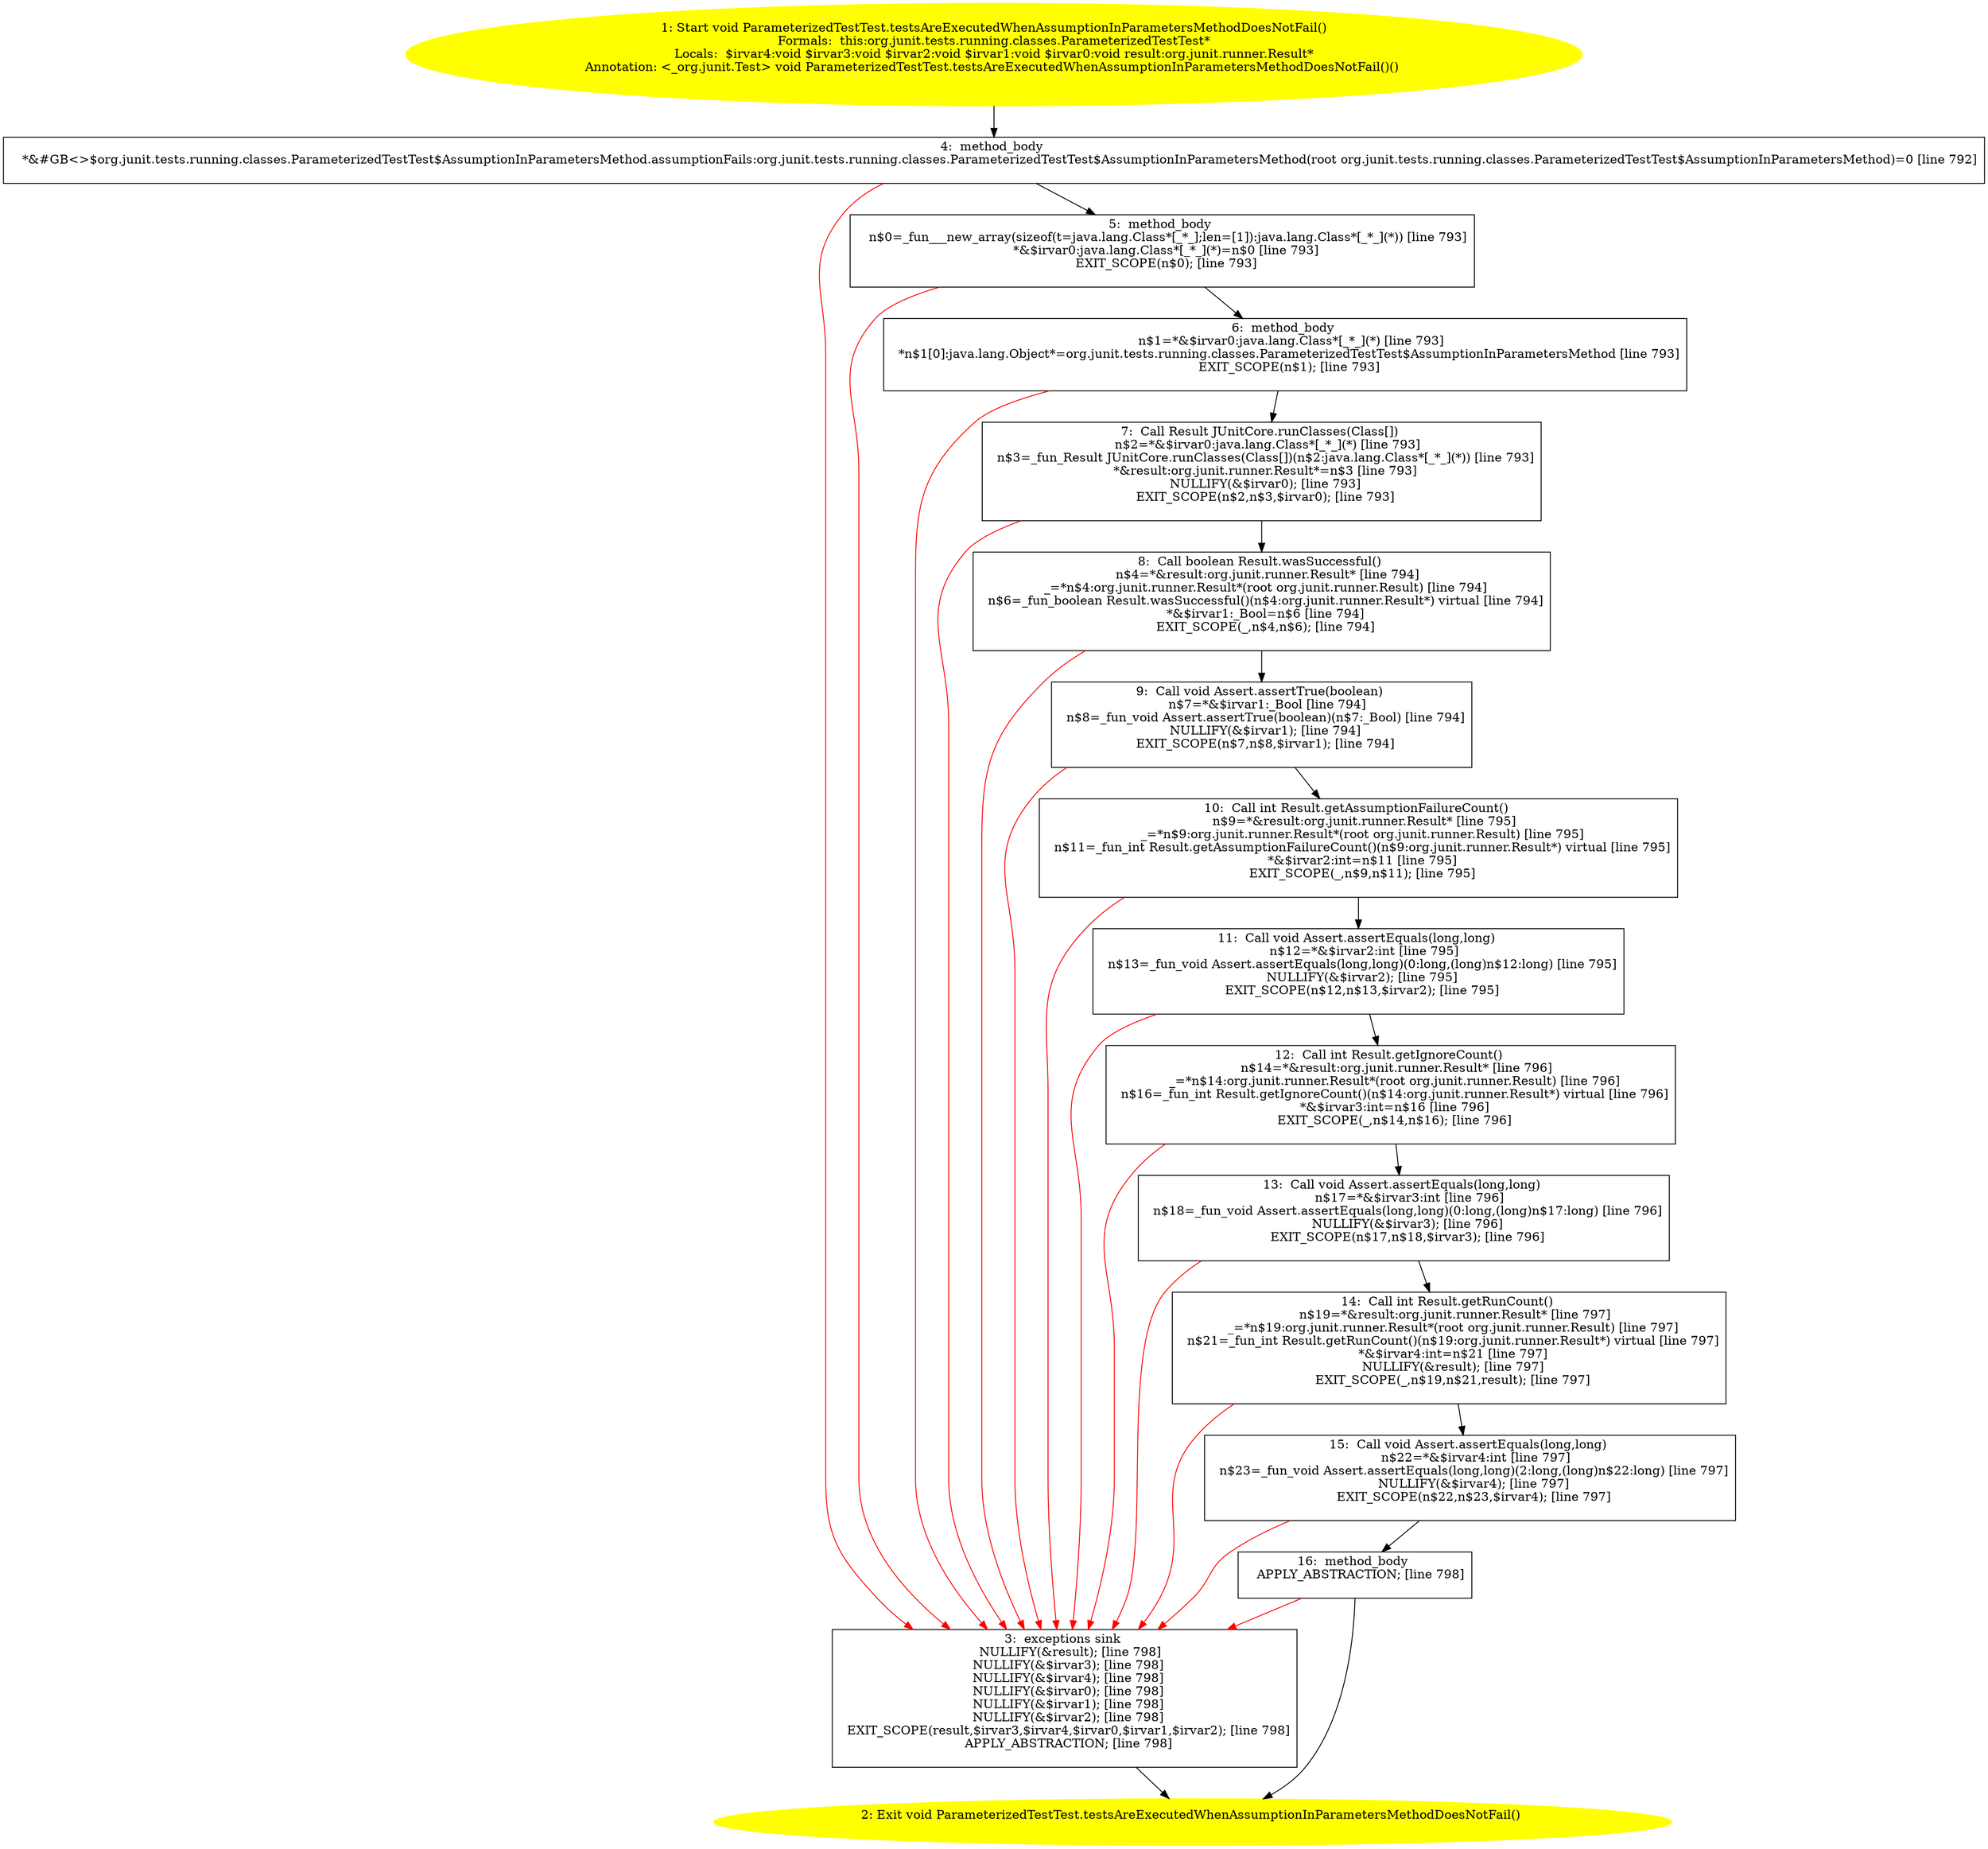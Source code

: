 /* @generated */
digraph cfg {
"org.junit.tests.running.classes.ParameterizedTestTest.testsAreExecutedWhenAssumptionInParametersMeth.e80d33c7e0641b1f893e84e59c8230b0_1" [label="1: Start void ParameterizedTestTest.testsAreExecutedWhenAssumptionInParametersMethodDoesNotFail()\nFormals:  this:org.junit.tests.running.classes.ParameterizedTestTest*\nLocals:  $irvar4:void $irvar3:void $irvar2:void $irvar1:void $irvar0:void result:org.junit.runner.Result*\nAnnotation: <_org.junit.Test> void ParameterizedTestTest.testsAreExecutedWhenAssumptionInParametersMethodDoesNotFail()() \n  " color=yellow style=filled]
	

	 "org.junit.tests.running.classes.ParameterizedTestTest.testsAreExecutedWhenAssumptionInParametersMeth.e80d33c7e0641b1f893e84e59c8230b0_1" -> "org.junit.tests.running.classes.ParameterizedTestTest.testsAreExecutedWhenAssumptionInParametersMeth.e80d33c7e0641b1f893e84e59c8230b0_4" ;
"org.junit.tests.running.classes.ParameterizedTestTest.testsAreExecutedWhenAssumptionInParametersMeth.e80d33c7e0641b1f893e84e59c8230b0_2" [label="2: Exit void ParameterizedTestTest.testsAreExecutedWhenAssumptionInParametersMethodDoesNotFail() \n  " color=yellow style=filled]
	

"org.junit.tests.running.classes.ParameterizedTestTest.testsAreExecutedWhenAssumptionInParametersMeth.e80d33c7e0641b1f893e84e59c8230b0_3" [label="3:  exceptions sink \n   NULLIFY(&result); [line 798]\n  NULLIFY(&$irvar3); [line 798]\n  NULLIFY(&$irvar4); [line 798]\n  NULLIFY(&$irvar0); [line 798]\n  NULLIFY(&$irvar1); [line 798]\n  NULLIFY(&$irvar2); [line 798]\n  EXIT_SCOPE(result,$irvar3,$irvar4,$irvar0,$irvar1,$irvar2); [line 798]\n  APPLY_ABSTRACTION; [line 798]\n " shape="box"]
	

	 "org.junit.tests.running.classes.ParameterizedTestTest.testsAreExecutedWhenAssumptionInParametersMeth.e80d33c7e0641b1f893e84e59c8230b0_3" -> "org.junit.tests.running.classes.ParameterizedTestTest.testsAreExecutedWhenAssumptionInParametersMeth.e80d33c7e0641b1f893e84e59c8230b0_2" ;
"org.junit.tests.running.classes.ParameterizedTestTest.testsAreExecutedWhenAssumptionInParametersMeth.e80d33c7e0641b1f893e84e59c8230b0_4" [label="4:  method_body \n   *&#GB<>$org.junit.tests.running.classes.ParameterizedTestTest$AssumptionInParametersMethod.assumptionFails:org.junit.tests.running.classes.ParameterizedTestTest$AssumptionInParametersMethod(root org.junit.tests.running.classes.ParameterizedTestTest$AssumptionInParametersMethod)=0 [line 792]\n " shape="box"]
	

	 "org.junit.tests.running.classes.ParameterizedTestTest.testsAreExecutedWhenAssumptionInParametersMeth.e80d33c7e0641b1f893e84e59c8230b0_4" -> "org.junit.tests.running.classes.ParameterizedTestTest.testsAreExecutedWhenAssumptionInParametersMeth.e80d33c7e0641b1f893e84e59c8230b0_5" ;
	 "org.junit.tests.running.classes.ParameterizedTestTest.testsAreExecutedWhenAssumptionInParametersMeth.e80d33c7e0641b1f893e84e59c8230b0_4" -> "org.junit.tests.running.classes.ParameterizedTestTest.testsAreExecutedWhenAssumptionInParametersMeth.e80d33c7e0641b1f893e84e59c8230b0_3" [color="red" ];
"org.junit.tests.running.classes.ParameterizedTestTest.testsAreExecutedWhenAssumptionInParametersMeth.e80d33c7e0641b1f893e84e59c8230b0_5" [label="5:  method_body \n   n$0=_fun___new_array(sizeof(t=java.lang.Class*[_*_];len=[1]):java.lang.Class*[_*_](*)) [line 793]\n  *&$irvar0:java.lang.Class*[_*_](*)=n$0 [line 793]\n  EXIT_SCOPE(n$0); [line 793]\n " shape="box"]
	

	 "org.junit.tests.running.classes.ParameterizedTestTest.testsAreExecutedWhenAssumptionInParametersMeth.e80d33c7e0641b1f893e84e59c8230b0_5" -> "org.junit.tests.running.classes.ParameterizedTestTest.testsAreExecutedWhenAssumptionInParametersMeth.e80d33c7e0641b1f893e84e59c8230b0_6" ;
	 "org.junit.tests.running.classes.ParameterizedTestTest.testsAreExecutedWhenAssumptionInParametersMeth.e80d33c7e0641b1f893e84e59c8230b0_5" -> "org.junit.tests.running.classes.ParameterizedTestTest.testsAreExecutedWhenAssumptionInParametersMeth.e80d33c7e0641b1f893e84e59c8230b0_3" [color="red" ];
"org.junit.tests.running.classes.ParameterizedTestTest.testsAreExecutedWhenAssumptionInParametersMeth.e80d33c7e0641b1f893e84e59c8230b0_6" [label="6:  method_body \n   n$1=*&$irvar0:java.lang.Class*[_*_](*) [line 793]\n  *n$1[0]:java.lang.Object*=org.junit.tests.running.classes.ParameterizedTestTest$AssumptionInParametersMethod [line 793]\n  EXIT_SCOPE(n$1); [line 793]\n " shape="box"]
	

	 "org.junit.tests.running.classes.ParameterizedTestTest.testsAreExecutedWhenAssumptionInParametersMeth.e80d33c7e0641b1f893e84e59c8230b0_6" -> "org.junit.tests.running.classes.ParameterizedTestTest.testsAreExecutedWhenAssumptionInParametersMeth.e80d33c7e0641b1f893e84e59c8230b0_7" ;
	 "org.junit.tests.running.classes.ParameterizedTestTest.testsAreExecutedWhenAssumptionInParametersMeth.e80d33c7e0641b1f893e84e59c8230b0_6" -> "org.junit.tests.running.classes.ParameterizedTestTest.testsAreExecutedWhenAssumptionInParametersMeth.e80d33c7e0641b1f893e84e59c8230b0_3" [color="red" ];
"org.junit.tests.running.classes.ParameterizedTestTest.testsAreExecutedWhenAssumptionInParametersMeth.e80d33c7e0641b1f893e84e59c8230b0_7" [label="7:  Call Result JUnitCore.runClasses(Class[]) \n   n$2=*&$irvar0:java.lang.Class*[_*_](*) [line 793]\n  n$3=_fun_Result JUnitCore.runClasses(Class[])(n$2:java.lang.Class*[_*_](*)) [line 793]\n  *&result:org.junit.runner.Result*=n$3 [line 793]\n  NULLIFY(&$irvar0); [line 793]\n  EXIT_SCOPE(n$2,n$3,$irvar0); [line 793]\n " shape="box"]
	

	 "org.junit.tests.running.classes.ParameterizedTestTest.testsAreExecutedWhenAssumptionInParametersMeth.e80d33c7e0641b1f893e84e59c8230b0_7" -> "org.junit.tests.running.classes.ParameterizedTestTest.testsAreExecutedWhenAssumptionInParametersMeth.e80d33c7e0641b1f893e84e59c8230b0_8" ;
	 "org.junit.tests.running.classes.ParameterizedTestTest.testsAreExecutedWhenAssumptionInParametersMeth.e80d33c7e0641b1f893e84e59c8230b0_7" -> "org.junit.tests.running.classes.ParameterizedTestTest.testsAreExecutedWhenAssumptionInParametersMeth.e80d33c7e0641b1f893e84e59c8230b0_3" [color="red" ];
"org.junit.tests.running.classes.ParameterizedTestTest.testsAreExecutedWhenAssumptionInParametersMeth.e80d33c7e0641b1f893e84e59c8230b0_8" [label="8:  Call boolean Result.wasSuccessful() \n   n$4=*&result:org.junit.runner.Result* [line 794]\n  _=*n$4:org.junit.runner.Result*(root org.junit.runner.Result) [line 794]\n  n$6=_fun_boolean Result.wasSuccessful()(n$4:org.junit.runner.Result*) virtual [line 794]\n  *&$irvar1:_Bool=n$6 [line 794]\n  EXIT_SCOPE(_,n$4,n$6); [line 794]\n " shape="box"]
	

	 "org.junit.tests.running.classes.ParameterizedTestTest.testsAreExecutedWhenAssumptionInParametersMeth.e80d33c7e0641b1f893e84e59c8230b0_8" -> "org.junit.tests.running.classes.ParameterizedTestTest.testsAreExecutedWhenAssumptionInParametersMeth.e80d33c7e0641b1f893e84e59c8230b0_9" ;
	 "org.junit.tests.running.classes.ParameterizedTestTest.testsAreExecutedWhenAssumptionInParametersMeth.e80d33c7e0641b1f893e84e59c8230b0_8" -> "org.junit.tests.running.classes.ParameterizedTestTest.testsAreExecutedWhenAssumptionInParametersMeth.e80d33c7e0641b1f893e84e59c8230b0_3" [color="red" ];
"org.junit.tests.running.classes.ParameterizedTestTest.testsAreExecutedWhenAssumptionInParametersMeth.e80d33c7e0641b1f893e84e59c8230b0_9" [label="9:  Call void Assert.assertTrue(boolean) \n   n$7=*&$irvar1:_Bool [line 794]\n  n$8=_fun_void Assert.assertTrue(boolean)(n$7:_Bool) [line 794]\n  NULLIFY(&$irvar1); [line 794]\n  EXIT_SCOPE(n$7,n$8,$irvar1); [line 794]\n " shape="box"]
	

	 "org.junit.tests.running.classes.ParameterizedTestTest.testsAreExecutedWhenAssumptionInParametersMeth.e80d33c7e0641b1f893e84e59c8230b0_9" -> "org.junit.tests.running.classes.ParameterizedTestTest.testsAreExecutedWhenAssumptionInParametersMeth.e80d33c7e0641b1f893e84e59c8230b0_10" ;
	 "org.junit.tests.running.classes.ParameterizedTestTest.testsAreExecutedWhenAssumptionInParametersMeth.e80d33c7e0641b1f893e84e59c8230b0_9" -> "org.junit.tests.running.classes.ParameterizedTestTest.testsAreExecutedWhenAssumptionInParametersMeth.e80d33c7e0641b1f893e84e59c8230b0_3" [color="red" ];
"org.junit.tests.running.classes.ParameterizedTestTest.testsAreExecutedWhenAssumptionInParametersMeth.e80d33c7e0641b1f893e84e59c8230b0_10" [label="10:  Call int Result.getAssumptionFailureCount() \n   n$9=*&result:org.junit.runner.Result* [line 795]\n  _=*n$9:org.junit.runner.Result*(root org.junit.runner.Result) [line 795]\n  n$11=_fun_int Result.getAssumptionFailureCount()(n$9:org.junit.runner.Result*) virtual [line 795]\n  *&$irvar2:int=n$11 [line 795]\n  EXIT_SCOPE(_,n$9,n$11); [line 795]\n " shape="box"]
	

	 "org.junit.tests.running.classes.ParameterizedTestTest.testsAreExecutedWhenAssumptionInParametersMeth.e80d33c7e0641b1f893e84e59c8230b0_10" -> "org.junit.tests.running.classes.ParameterizedTestTest.testsAreExecutedWhenAssumptionInParametersMeth.e80d33c7e0641b1f893e84e59c8230b0_11" ;
	 "org.junit.tests.running.classes.ParameterizedTestTest.testsAreExecutedWhenAssumptionInParametersMeth.e80d33c7e0641b1f893e84e59c8230b0_10" -> "org.junit.tests.running.classes.ParameterizedTestTest.testsAreExecutedWhenAssumptionInParametersMeth.e80d33c7e0641b1f893e84e59c8230b0_3" [color="red" ];
"org.junit.tests.running.classes.ParameterizedTestTest.testsAreExecutedWhenAssumptionInParametersMeth.e80d33c7e0641b1f893e84e59c8230b0_11" [label="11:  Call void Assert.assertEquals(long,long) \n   n$12=*&$irvar2:int [line 795]\n  n$13=_fun_void Assert.assertEquals(long,long)(0:long,(long)n$12:long) [line 795]\n  NULLIFY(&$irvar2); [line 795]\n  EXIT_SCOPE(n$12,n$13,$irvar2); [line 795]\n " shape="box"]
	

	 "org.junit.tests.running.classes.ParameterizedTestTest.testsAreExecutedWhenAssumptionInParametersMeth.e80d33c7e0641b1f893e84e59c8230b0_11" -> "org.junit.tests.running.classes.ParameterizedTestTest.testsAreExecutedWhenAssumptionInParametersMeth.e80d33c7e0641b1f893e84e59c8230b0_12" ;
	 "org.junit.tests.running.classes.ParameterizedTestTest.testsAreExecutedWhenAssumptionInParametersMeth.e80d33c7e0641b1f893e84e59c8230b0_11" -> "org.junit.tests.running.classes.ParameterizedTestTest.testsAreExecutedWhenAssumptionInParametersMeth.e80d33c7e0641b1f893e84e59c8230b0_3" [color="red" ];
"org.junit.tests.running.classes.ParameterizedTestTest.testsAreExecutedWhenAssumptionInParametersMeth.e80d33c7e0641b1f893e84e59c8230b0_12" [label="12:  Call int Result.getIgnoreCount() \n   n$14=*&result:org.junit.runner.Result* [line 796]\n  _=*n$14:org.junit.runner.Result*(root org.junit.runner.Result) [line 796]\n  n$16=_fun_int Result.getIgnoreCount()(n$14:org.junit.runner.Result*) virtual [line 796]\n  *&$irvar3:int=n$16 [line 796]\n  EXIT_SCOPE(_,n$14,n$16); [line 796]\n " shape="box"]
	

	 "org.junit.tests.running.classes.ParameterizedTestTest.testsAreExecutedWhenAssumptionInParametersMeth.e80d33c7e0641b1f893e84e59c8230b0_12" -> "org.junit.tests.running.classes.ParameterizedTestTest.testsAreExecutedWhenAssumptionInParametersMeth.e80d33c7e0641b1f893e84e59c8230b0_13" ;
	 "org.junit.tests.running.classes.ParameterizedTestTest.testsAreExecutedWhenAssumptionInParametersMeth.e80d33c7e0641b1f893e84e59c8230b0_12" -> "org.junit.tests.running.classes.ParameterizedTestTest.testsAreExecutedWhenAssumptionInParametersMeth.e80d33c7e0641b1f893e84e59c8230b0_3" [color="red" ];
"org.junit.tests.running.classes.ParameterizedTestTest.testsAreExecutedWhenAssumptionInParametersMeth.e80d33c7e0641b1f893e84e59c8230b0_13" [label="13:  Call void Assert.assertEquals(long,long) \n   n$17=*&$irvar3:int [line 796]\n  n$18=_fun_void Assert.assertEquals(long,long)(0:long,(long)n$17:long) [line 796]\n  NULLIFY(&$irvar3); [line 796]\n  EXIT_SCOPE(n$17,n$18,$irvar3); [line 796]\n " shape="box"]
	

	 "org.junit.tests.running.classes.ParameterizedTestTest.testsAreExecutedWhenAssumptionInParametersMeth.e80d33c7e0641b1f893e84e59c8230b0_13" -> "org.junit.tests.running.classes.ParameterizedTestTest.testsAreExecutedWhenAssumptionInParametersMeth.e80d33c7e0641b1f893e84e59c8230b0_14" ;
	 "org.junit.tests.running.classes.ParameterizedTestTest.testsAreExecutedWhenAssumptionInParametersMeth.e80d33c7e0641b1f893e84e59c8230b0_13" -> "org.junit.tests.running.classes.ParameterizedTestTest.testsAreExecutedWhenAssumptionInParametersMeth.e80d33c7e0641b1f893e84e59c8230b0_3" [color="red" ];
"org.junit.tests.running.classes.ParameterizedTestTest.testsAreExecutedWhenAssumptionInParametersMeth.e80d33c7e0641b1f893e84e59c8230b0_14" [label="14:  Call int Result.getRunCount() \n   n$19=*&result:org.junit.runner.Result* [line 797]\n  _=*n$19:org.junit.runner.Result*(root org.junit.runner.Result) [line 797]\n  n$21=_fun_int Result.getRunCount()(n$19:org.junit.runner.Result*) virtual [line 797]\n  *&$irvar4:int=n$21 [line 797]\n  NULLIFY(&result); [line 797]\n  EXIT_SCOPE(_,n$19,n$21,result); [line 797]\n " shape="box"]
	

	 "org.junit.tests.running.classes.ParameterizedTestTest.testsAreExecutedWhenAssumptionInParametersMeth.e80d33c7e0641b1f893e84e59c8230b0_14" -> "org.junit.tests.running.classes.ParameterizedTestTest.testsAreExecutedWhenAssumptionInParametersMeth.e80d33c7e0641b1f893e84e59c8230b0_15" ;
	 "org.junit.tests.running.classes.ParameterizedTestTest.testsAreExecutedWhenAssumptionInParametersMeth.e80d33c7e0641b1f893e84e59c8230b0_14" -> "org.junit.tests.running.classes.ParameterizedTestTest.testsAreExecutedWhenAssumptionInParametersMeth.e80d33c7e0641b1f893e84e59c8230b0_3" [color="red" ];
"org.junit.tests.running.classes.ParameterizedTestTest.testsAreExecutedWhenAssumptionInParametersMeth.e80d33c7e0641b1f893e84e59c8230b0_15" [label="15:  Call void Assert.assertEquals(long,long) \n   n$22=*&$irvar4:int [line 797]\n  n$23=_fun_void Assert.assertEquals(long,long)(2:long,(long)n$22:long) [line 797]\n  NULLIFY(&$irvar4); [line 797]\n  EXIT_SCOPE(n$22,n$23,$irvar4); [line 797]\n " shape="box"]
	

	 "org.junit.tests.running.classes.ParameterizedTestTest.testsAreExecutedWhenAssumptionInParametersMeth.e80d33c7e0641b1f893e84e59c8230b0_15" -> "org.junit.tests.running.classes.ParameterizedTestTest.testsAreExecutedWhenAssumptionInParametersMeth.e80d33c7e0641b1f893e84e59c8230b0_16" ;
	 "org.junit.tests.running.classes.ParameterizedTestTest.testsAreExecutedWhenAssumptionInParametersMeth.e80d33c7e0641b1f893e84e59c8230b0_15" -> "org.junit.tests.running.classes.ParameterizedTestTest.testsAreExecutedWhenAssumptionInParametersMeth.e80d33c7e0641b1f893e84e59c8230b0_3" [color="red" ];
"org.junit.tests.running.classes.ParameterizedTestTest.testsAreExecutedWhenAssumptionInParametersMeth.e80d33c7e0641b1f893e84e59c8230b0_16" [label="16:  method_body \n   APPLY_ABSTRACTION; [line 798]\n " shape="box"]
	

	 "org.junit.tests.running.classes.ParameterizedTestTest.testsAreExecutedWhenAssumptionInParametersMeth.e80d33c7e0641b1f893e84e59c8230b0_16" -> "org.junit.tests.running.classes.ParameterizedTestTest.testsAreExecutedWhenAssumptionInParametersMeth.e80d33c7e0641b1f893e84e59c8230b0_2" ;
	 "org.junit.tests.running.classes.ParameterizedTestTest.testsAreExecutedWhenAssumptionInParametersMeth.e80d33c7e0641b1f893e84e59c8230b0_16" -> "org.junit.tests.running.classes.ParameterizedTestTest.testsAreExecutedWhenAssumptionInParametersMeth.e80d33c7e0641b1f893e84e59c8230b0_3" [color="red" ];
}
